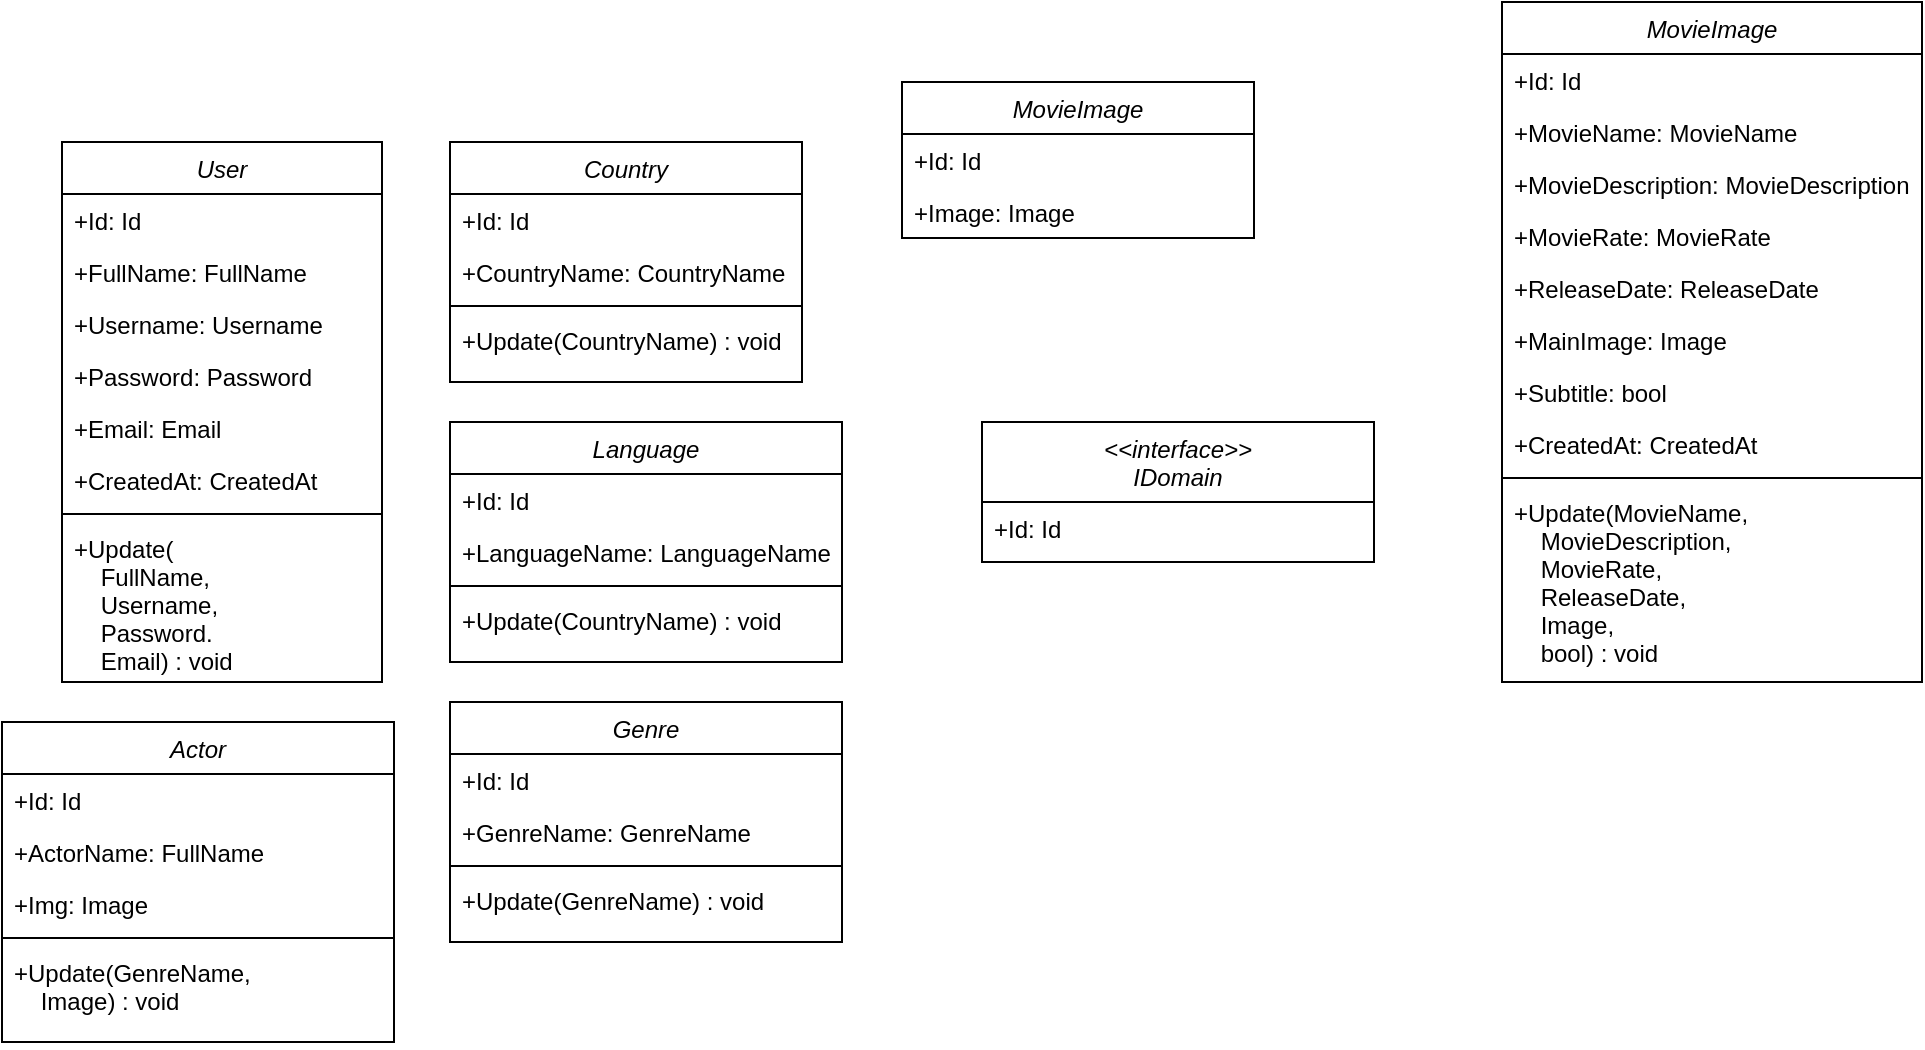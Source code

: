 <mxfile version="22.1.17" type="github">
  <diagram id="C5RBs43oDa-KdzZeNtuy" name="Page-1">
    <mxGraphModel dx="1820" dy="723" grid="1" gridSize="10" guides="1" tooltips="1" connect="1" arrows="1" fold="1" page="1" pageScale="1" pageWidth="827" pageHeight="1169" math="0" shadow="0">
      <root>
        <mxCell id="WIyWlLk6GJQsqaUBKTNV-0" />
        <mxCell id="WIyWlLk6GJQsqaUBKTNV-1" parent="WIyWlLk6GJQsqaUBKTNV-0" />
        <mxCell id="zkfFHV4jXpPFQw0GAbJ--0" value="User" style="swimlane;fontStyle=2;align=center;verticalAlign=top;childLayout=stackLayout;horizontal=1;startSize=26;horizontalStack=0;resizeParent=1;resizeLast=0;collapsible=1;marginBottom=0;rounded=0;shadow=0;strokeWidth=1;" parent="WIyWlLk6GJQsqaUBKTNV-1" vertex="1">
          <mxGeometry x="220" y="120" width="160" height="270" as="geometry">
            <mxRectangle x="220" y="120" width="160" height="26" as="alternateBounds" />
          </mxGeometry>
        </mxCell>
        <mxCell id="zkfFHV4jXpPFQw0GAbJ--1" value="+Id: Id" style="text;align=left;verticalAlign=top;spacingLeft=4;spacingRight=4;overflow=hidden;rotatable=0;points=[[0,0.5],[1,0.5]];portConstraint=eastwest;" parent="zkfFHV4jXpPFQw0GAbJ--0" vertex="1">
          <mxGeometry y="26" width="160" height="26" as="geometry" />
        </mxCell>
        <mxCell id="zkfFHV4jXpPFQw0GAbJ--2" value="+FullName: FullName" style="text;align=left;verticalAlign=top;spacingLeft=4;spacingRight=4;overflow=hidden;rotatable=0;points=[[0,0.5],[1,0.5]];portConstraint=eastwest;rounded=0;shadow=0;html=0;" parent="zkfFHV4jXpPFQw0GAbJ--0" vertex="1">
          <mxGeometry y="52" width="160" height="26" as="geometry" />
        </mxCell>
        <mxCell id="zkfFHV4jXpPFQw0GAbJ--3" value="+Username: Username" style="text;align=left;verticalAlign=top;spacingLeft=4;spacingRight=4;overflow=hidden;rotatable=0;points=[[0,0.5],[1,0.5]];portConstraint=eastwest;rounded=0;shadow=0;html=0;" parent="zkfFHV4jXpPFQw0GAbJ--0" vertex="1">
          <mxGeometry y="78" width="160" height="26" as="geometry" />
        </mxCell>
        <mxCell id="zkfFHV4jXpPFQw0GAbJ--5" value="+Password: Password" style="text;align=left;verticalAlign=top;spacingLeft=4;spacingRight=4;overflow=hidden;rotatable=0;points=[[0,0.5],[1,0.5]];portConstraint=eastwest;" parent="zkfFHV4jXpPFQw0GAbJ--0" vertex="1">
          <mxGeometry y="104" width="160" height="26" as="geometry" />
        </mxCell>
        <mxCell id="eTyjcPWAV_zBhW57ZBi4-2" value="+Email: Email" style="text;align=left;verticalAlign=top;spacingLeft=4;spacingRight=4;overflow=hidden;rotatable=0;points=[[0,0.5],[1,0.5]];portConstraint=eastwest;" vertex="1" parent="zkfFHV4jXpPFQw0GAbJ--0">
          <mxGeometry y="130" width="160" height="26" as="geometry" />
        </mxCell>
        <mxCell id="eTyjcPWAV_zBhW57ZBi4-3" value="+CreatedAt: CreatedAt" style="text;align=left;verticalAlign=top;spacingLeft=4;spacingRight=4;overflow=hidden;rotatable=0;points=[[0,0.5],[1,0.5]];portConstraint=eastwest;" vertex="1" parent="zkfFHV4jXpPFQw0GAbJ--0">
          <mxGeometry y="156" width="160" height="26" as="geometry" />
        </mxCell>
        <mxCell id="zkfFHV4jXpPFQw0GAbJ--4" value="" style="line;html=1;strokeWidth=1;align=left;verticalAlign=middle;spacingTop=-1;spacingLeft=3;spacingRight=3;rotatable=0;labelPosition=right;points=[];portConstraint=eastwest;" parent="zkfFHV4jXpPFQw0GAbJ--0" vertex="1">
          <mxGeometry y="182" width="160" height="8" as="geometry" />
        </mxCell>
        <mxCell id="eTyjcPWAV_zBhW57ZBi4-4" value="+Update(&#xa;    FullName,&#xa;    Username,&#xa;    Password.&#xa;    Email) : void" style="text;align=left;verticalAlign=top;spacingLeft=4;spacingRight=4;overflow=hidden;rotatable=0;points=[[0,0.5],[1,0.5]];portConstraint=eastwest;" vertex="1" parent="zkfFHV4jXpPFQw0GAbJ--0">
          <mxGeometry y="190" width="160" height="80" as="geometry" />
        </mxCell>
        <mxCell id="eTyjcPWAV_zBhW57ZBi4-5" value="Country" style="swimlane;fontStyle=2;align=center;verticalAlign=top;childLayout=stackLayout;horizontal=1;startSize=26;horizontalStack=0;resizeParent=1;resizeLast=0;collapsible=1;marginBottom=0;rounded=0;shadow=0;strokeWidth=1;" vertex="1" parent="WIyWlLk6GJQsqaUBKTNV-1">
          <mxGeometry x="414" y="120" width="176" height="120" as="geometry">
            <mxRectangle x="220" y="120" width="160" height="26" as="alternateBounds" />
          </mxGeometry>
        </mxCell>
        <mxCell id="eTyjcPWAV_zBhW57ZBi4-6" value="+Id: Id" style="text;align=left;verticalAlign=top;spacingLeft=4;spacingRight=4;overflow=hidden;rotatable=0;points=[[0,0.5],[1,0.5]];portConstraint=eastwest;" vertex="1" parent="eTyjcPWAV_zBhW57ZBi4-5">
          <mxGeometry y="26" width="176" height="26" as="geometry" />
        </mxCell>
        <mxCell id="eTyjcPWAV_zBhW57ZBi4-7" value="+CountryName: CountryName" style="text;align=left;verticalAlign=top;spacingLeft=4;spacingRight=4;overflow=hidden;rotatable=0;points=[[0,0.5],[1,0.5]];portConstraint=eastwest;rounded=0;shadow=0;html=0;" vertex="1" parent="eTyjcPWAV_zBhW57ZBi4-5">
          <mxGeometry y="52" width="176" height="26" as="geometry" />
        </mxCell>
        <mxCell id="eTyjcPWAV_zBhW57ZBi4-12" value="" style="line;html=1;strokeWidth=1;align=left;verticalAlign=middle;spacingTop=-1;spacingLeft=3;spacingRight=3;rotatable=0;labelPosition=right;points=[];portConstraint=eastwest;" vertex="1" parent="eTyjcPWAV_zBhW57ZBi4-5">
          <mxGeometry y="78" width="176" height="8" as="geometry" />
        </mxCell>
        <mxCell id="eTyjcPWAV_zBhW57ZBi4-13" value="+Update(CountryName) : void" style="text;align=left;verticalAlign=top;spacingLeft=4;spacingRight=4;overflow=hidden;rotatable=0;points=[[0,0.5],[1,0.5]];portConstraint=eastwest;" vertex="1" parent="eTyjcPWAV_zBhW57ZBi4-5">
          <mxGeometry y="86" width="176" height="34" as="geometry" />
        </mxCell>
        <mxCell id="eTyjcPWAV_zBhW57ZBi4-14" value="Language" style="swimlane;fontStyle=2;align=center;verticalAlign=top;childLayout=stackLayout;horizontal=1;startSize=26;horizontalStack=0;resizeParent=1;resizeLast=0;collapsible=1;marginBottom=0;rounded=0;shadow=0;strokeWidth=1;" vertex="1" parent="WIyWlLk6GJQsqaUBKTNV-1">
          <mxGeometry x="414" y="260" width="196" height="120" as="geometry">
            <mxRectangle x="220" y="120" width="160" height="26" as="alternateBounds" />
          </mxGeometry>
        </mxCell>
        <mxCell id="eTyjcPWAV_zBhW57ZBi4-15" value="+Id: Id" style="text;align=left;verticalAlign=top;spacingLeft=4;spacingRight=4;overflow=hidden;rotatable=0;points=[[0,0.5],[1,0.5]];portConstraint=eastwest;" vertex="1" parent="eTyjcPWAV_zBhW57ZBi4-14">
          <mxGeometry y="26" width="196" height="26" as="geometry" />
        </mxCell>
        <mxCell id="eTyjcPWAV_zBhW57ZBi4-16" value="+LanguageName: LanguageName" style="text;align=left;verticalAlign=top;spacingLeft=4;spacingRight=4;overflow=hidden;rotatable=0;points=[[0,0.5],[1,0.5]];portConstraint=eastwest;rounded=0;shadow=0;html=0;" vertex="1" parent="eTyjcPWAV_zBhW57ZBi4-14">
          <mxGeometry y="52" width="196" height="26" as="geometry" />
        </mxCell>
        <mxCell id="eTyjcPWAV_zBhW57ZBi4-17" value="" style="line;html=1;strokeWidth=1;align=left;verticalAlign=middle;spacingTop=-1;spacingLeft=3;spacingRight=3;rotatable=0;labelPosition=right;points=[];portConstraint=eastwest;" vertex="1" parent="eTyjcPWAV_zBhW57ZBi4-14">
          <mxGeometry y="78" width="196" height="8" as="geometry" />
        </mxCell>
        <mxCell id="eTyjcPWAV_zBhW57ZBi4-18" value="+Update(CountryName) : void" style="text;align=left;verticalAlign=top;spacingLeft=4;spacingRight=4;overflow=hidden;rotatable=0;points=[[0,0.5],[1,0.5]];portConstraint=eastwest;" vertex="1" parent="eTyjcPWAV_zBhW57ZBi4-14">
          <mxGeometry y="86" width="196" height="34" as="geometry" />
        </mxCell>
        <mxCell id="eTyjcPWAV_zBhW57ZBi4-19" value="Genre" style="swimlane;fontStyle=2;align=center;verticalAlign=top;childLayout=stackLayout;horizontal=1;startSize=26;horizontalStack=0;resizeParent=1;resizeLast=0;collapsible=1;marginBottom=0;rounded=0;shadow=0;strokeWidth=1;" vertex="1" parent="WIyWlLk6GJQsqaUBKTNV-1">
          <mxGeometry x="414" y="400" width="196" height="120" as="geometry">
            <mxRectangle x="220" y="120" width="160" height="26" as="alternateBounds" />
          </mxGeometry>
        </mxCell>
        <mxCell id="eTyjcPWAV_zBhW57ZBi4-20" value="+Id: Id" style="text;align=left;verticalAlign=top;spacingLeft=4;spacingRight=4;overflow=hidden;rotatable=0;points=[[0,0.5],[1,0.5]];portConstraint=eastwest;" vertex="1" parent="eTyjcPWAV_zBhW57ZBi4-19">
          <mxGeometry y="26" width="196" height="26" as="geometry" />
        </mxCell>
        <mxCell id="eTyjcPWAV_zBhW57ZBi4-21" value="+GenreName: GenreName" style="text;align=left;verticalAlign=top;spacingLeft=4;spacingRight=4;overflow=hidden;rotatable=0;points=[[0,0.5],[1,0.5]];portConstraint=eastwest;rounded=0;shadow=0;html=0;" vertex="1" parent="eTyjcPWAV_zBhW57ZBi4-19">
          <mxGeometry y="52" width="196" height="26" as="geometry" />
        </mxCell>
        <mxCell id="eTyjcPWAV_zBhW57ZBi4-22" value="" style="line;html=1;strokeWidth=1;align=left;verticalAlign=middle;spacingTop=-1;spacingLeft=3;spacingRight=3;rotatable=0;labelPosition=right;points=[];portConstraint=eastwest;" vertex="1" parent="eTyjcPWAV_zBhW57ZBi4-19">
          <mxGeometry y="78" width="196" height="8" as="geometry" />
        </mxCell>
        <mxCell id="eTyjcPWAV_zBhW57ZBi4-23" value="+Update(GenreName) : void" style="text;align=left;verticalAlign=top;spacingLeft=4;spacingRight=4;overflow=hidden;rotatable=0;points=[[0,0.5],[1,0.5]];portConstraint=eastwest;" vertex="1" parent="eTyjcPWAV_zBhW57ZBi4-19">
          <mxGeometry y="86" width="196" height="34" as="geometry" />
        </mxCell>
        <mxCell id="eTyjcPWAV_zBhW57ZBi4-24" value="Actor" style="swimlane;fontStyle=2;align=center;verticalAlign=top;childLayout=stackLayout;horizontal=1;startSize=26;horizontalStack=0;resizeParent=1;resizeLast=0;collapsible=1;marginBottom=0;rounded=0;shadow=0;strokeWidth=1;" vertex="1" parent="WIyWlLk6GJQsqaUBKTNV-1">
          <mxGeometry x="190" y="410" width="196" height="160" as="geometry">
            <mxRectangle x="220" y="120" width="160" height="26" as="alternateBounds" />
          </mxGeometry>
        </mxCell>
        <mxCell id="eTyjcPWAV_zBhW57ZBi4-25" value="+Id: Id" style="text;align=left;verticalAlign=top;spacingLeft=4;spacingRight=4;overflow=hidden;rotatable=0;points=[[0,0.5],[1,0.5]];portConstraint=eastwest;" vertex="1" parent="eTyjcPWAV_zBhW57ZBi4-24">
          <mxGeometry y="26" width="196" height="26" as="geometry" />
        </mxCell>
        <mxCell id="eTyjcPWAV_zBhW57ZBi4-26" value="+ActorName: FullName" style="text;align=left;verticalAlign=top;spacingLeft=4;spacingRight=4;overflow=hidden;rotatable=0;points=[[0,0.5],[1,0.5]];portConstraint=eastwest;rounded=0;shadow=0;html=0;" vertex="1" parent="eTyjcPWAV_zBhW57ZBi4-24">
          <mxGeometry y="52" width="196" height="26" as="geometry" />
        </mxCell>
        <mxCell id="eTyjcPWAV_zBhW57ZBi4-29" value="+Img: Image" style="text;align=left;verticalAlign=top;spacingLeft=4;spacingRight=4;overflow=hidden;rotatable=0;points=[[0,0.5],[1,0.5]];portConstraint=eastwest;rounded=0;shadow=0;html=0;" vertex="1" parent="eTyjcPWAV_zBhW57ZBi4-24">
          <mxGeometry y="78" width="196" height="26" as="geometry" />
        </mxCell>
        <mxCell id="eTyjcPWAV_zBhW57ZBi4-27" value="" style="line;html=1;strokeWidth=1;align=left;verticalAlign=middle;spacingTop=-1;spacingLeft=3;spacingRight=3;rotatable=0;labelPosition=right;points=[];portConstraint=eastwest;" vertex="1" parent="eTyjcPWAV_zBhW57ZBi4-24">
          <mxGeometry y="104" width="196" height="8" as="geometry" />
        </mxCell>
        <mxCell id="eTyjcPWAV_zBhW57ZBi4-28" value="+Update(GenreName,&#xa;    Image) : void" style="text;align=left;verticalAlign=top;spacingLeft=4;spacingRight=4;overflow=hidden;rotatable=0;points=[[0,0.5],[1,0.5]];portConstraint=eastwest;" vertex="1" parent="eTyjcPWAV_zBhW57ZBi4-24">
          <mxGeometry y="112" width="196" height="48" as="geometry" />
        </mxCell>
        <mxCell id="eTyjcPWAV_zBhW57ZBi4-30" value="&lt;&lt;interface&gt;&gt;&#xa;IDomain" style="swimlane;fontStyle=2;align=center;verticalAlign=top;childLayout=stackLayout;horizontal=1;startSize=40;horizontalStack=0;resizeParent=1;resizeLast=0;collapsible=1;marginBottom=0;rounded=0;shadow=0;strokeWidth=1;" vertex="1" parent="WIyWlLk6GJQsqaUBKTNV-1">
          <mxGeometry x="680" y="260" width="196" height="70" as="geometry">
            <mxRectangle x="220" y="120" width="160" height="26" as="alternateBounds" />
          </mxGeometry>
        </mxCell>
        <mxCell id="eTyjcPWAV_zBhW57ZBi4-31" value="+Id: Id" style="text;align=left;verticalAlign=top;spacingLeft=4;spacingRight=4;overflow=hidden;rotatable=0;points=[[0,0.5],[1,0.5]];portConstraint=eastwest;" vertex="1" parent="eTyjcPWAV_zBhW57ZBi4-30">
          <mxGeometry y="40" width="196" height="26" as="geometry" />
        </mxCell>
        <mxCell id="eTyjcPWAV_zBhW57ZBi4-35" value="MovieImage" style="swimlane;fontStyle=2;align=center;verticalAlign=top;childLayout=stackLayout;horizontal=1;startSize=26;horizontalStack=0;resizeParent=1;resizeLast=0;collapsible=1;marginBottom=0;rounded=0;shadow=0;strokeWidth=1;" vertex="1" parent="WIyWlLk6GJQsqaUBKTNV-1">
          <mxGeometry x="640" y="90" width="176" height="78" as="geometry">
            <mxRectangle x="220" y="120" width="160" height="26" as="alternateBounds" />
          </mxGeometry>
        </mxCell>
        <mxCell id="eTyjcPWAV_zBhW57ZBi4-36" value="+Id: Id" style="text;align=left;verticalAlign=top;spacingLeft=4;spacingRight=4;overflow=hidden;rotatable=0;points=[[0,0.5],[1,0.5]];portConstraint=eastwest;" vertex="1" parent="eTyjcPWAV_zBhW57ZBi4-35">
          <mxGeometry y="26" width="176" height="26" as="geometry" />
        </mxCell>
        <mxCell id="eTyjcPWAV_zBhW57ZBi4-37" value="+Image: Image" style="text;align=left;verticalAlign=top;spacingLeft=4;spacingRight=4;overflow=hidden;rotatable=0;points=[[0,0.5],[1,0.5]];portConstraint=eastwest;rounded=0;shadow=0;html=0;" vertex="1" parent="eTyjcPWAV_zBhW57ZBi4-35">
          <mxGeometry y="52" width="176" height="26" as="geometry" />
        </mxCell>
        <mxCell id="eTyjcPWAV_zBhW57ZBi4-40" value="MovieImage" style="swimlane;fontStyle=2;align=center;verticalAlign=top;childLayout=stackLayout;horizontal=1;startSize=26;horizontalStack=0;resizeParent=1;resizeLast=0;collapsible=1;marginBottom=0;rounded=0;shadow=0;strokeWidth=1;" vertex="1" parent="WIyWlLk6GJQsqaUBKTNV-1">
          <mxGeometry x="940" y="50" width="210" height="340" as="geometry">
            <mxRectangle x="220" y="120" width="160" height="26" as="alternateBounds" />
          </mxGeometry>
        </mxCell>
        <mxCell id="eTyjcPWAV_zBhW57ZBi4-41" value="+Id: Id" style="text;align=left;verticalAlign=top;spacingLeft=4;spacingRight=4;overflow=hidden;rotatable=0;points=[[0,0.5],[1,0.5]];portConstraint=eastwest;" vertex="1" parent="eTyjcPWAV_zBhW57ZBi4-40">
          <mxGeometry y="26" width="210" height="26" as="geometry" />
        </mxCell>
        <mxCell id="eTyjcPWAV_zBhW57ZBi4-42" value="+MovieName: MovieName" style="text;align=left;verticalAlign=top;spacingLeft=4;spacingRight=4;overflow=hidden;rotatable=0;points=[[0,0.5],[1,0.5]];portConstraint=eastwest;rounded=0;shadow=0;html=0;" vertex="1" parent="eTyjcPWAV_zBhW57ZBi4-40">
          <mxGeometry y="52" width="210" height="26" as="geometry" />
        </mxCell>
        <mxCell id="eTyjcPWAV_zBhW57ZBi4-46" value="+MovieDescription: MovieDescription" style="text;align=left;verticalAlign=top;spacingLeft=4;spacingRight=4;overflow=hidden;rotatable=0;points=[[0,0.5],[1,0.5]];portConstraint=eastwest;rounded=0;shadow=0;html=0;" vertex="1" parent="eTyjcPWAV_zBhW57ZBi4-40">
          <mxGeometry y="78" width="210" height="26" as="geometry" />
        </mxCell>
        <mxCell id="eTyjcPWAV_zBhW57ZBi4-47" value="+MovieRate: MovieRate" style="text;align=left;verticalAlign=top;spacingLeft=4;spacingRight=4;overflow=hidden;rotatable=0;points=[[0,0.5],[1,0.5]];portConstraint=eastwest;rounded=0;shadow=0;html=0;" vertex="1" parent="eTyjcPWAV_zBhW57ZBi4-40">
          <mxGeometry y="104" width="210" height="26" as="geometry" />
        </mxCell>
        <mxCell id="eTyjcPWAV_zBhW57ZBi4-48" value="+ReleaseDate: ReleaseDate" style="text;align=left;verticalAlign=top;spacingLeft=4;spacingRight=4;overflow=hidden;rotatable=0;points=[[0,0.5],[1,0.5]];portConstraint=eastwest;rounded=0;shadow=0;html=0;" vertex="1" parent="eTyjcPWAV_zBhW57ZBi4-40">
          <mxGeometry y="130" width="210" height="26" as="geometry" />
        </mxCell>
        <mxCell id="eTyjcPWAV_zBhW57ZBi4-49" value="+MainImage: Image" style="text;align=left;verticalAlign=top;spacingLeft=4;spacingRight=4;overflow=hidden;rotatable=0;points=[[0,0.5],[1,0.5]];portConstraint=eastwest;rounded=0;shadow=0;html=0;" vertex="1" parent="eTyjcPWAV_zBhW57ZBi4-40">
          <mxGeometry y="156" width="210" height="26" as="geometry" />
        </mxCell>
        <mxCell id="eTyjcPWAV_zBhW57ZBi4-50" value="+Subtitle: bool" style="text;align=left;verticalAlign=top;spacingLeft=4;spacingRight=4;overflow=hidden;rotatable=0;points=[[0,0.5],[1,0.5]];portConstraint=eastwest;rounded=0;shadow=0;html=0;" vertex="1" parent="eTyjcPWAV_zBhW57ZBi4-40">
          <mxGeometry y="182" width="210" height="26" as="geometry" />
        </mxCell>
        <mxCell id="eTyjcPWAV_zBhW57ZBi4-51" value="+CreatedAt: CreatedAt" style="text;align=left;verticalAlign=top;spacingLeft=4;spacingRight=4;overflow=hidden;rotatable=0;points=[[0,0.5],[1,0.5]];portConstraint=eastwest;rounded=0;shadow=0;html=0;" vertex="1" parent="eTyjcPWAV_zBhW57ZBi4-40">
          <mxGeometry y="208" width="210" height="26" as="geometry" />
        </mxCell>
        <mxCell id="eTyjcPWAV_zBhW57ZBi4-43" value="" style="line;html=1;strokeWidth=1;align=left;verticalAlign=middle;spacingTop=-1;spacingLeft=3;spacingRight=3;rotatable=0;labelPosition=right;points=[];portConstraint=eastwest;" vertex="1" parent="eTyjcPWAV_zBhW57ZBi4-40">
          <mxGeometry y="234" width="210" height="8" as="geometry" />
        </mxCell>
        <mxCell id="eTyjcPWAV_zBhW57ZBi4-44" value="+Update(MovieName,&#xa;    MovieDescription,&#xa;    MovieRate,&#xa;    ReleaseDate,&#xa;    Image,&#xa;    bool) : void" style="text;align=left;verticalAlign=top;spacingLeft=4;spacingRight=4;overflow=hidden;rotatable=0;points=[[0,0.5],[1,0.5]];portConstraint=eastwest;" vertex="1" parent="eTyjcPWAV_zBhW57ZBi4-40">
          <mxGeometry y="242" width="210" height="98" as="geometry" />
        </mxCell>
      </root>
    </mxGraphModel>
  </diagram>
</mxfile>
